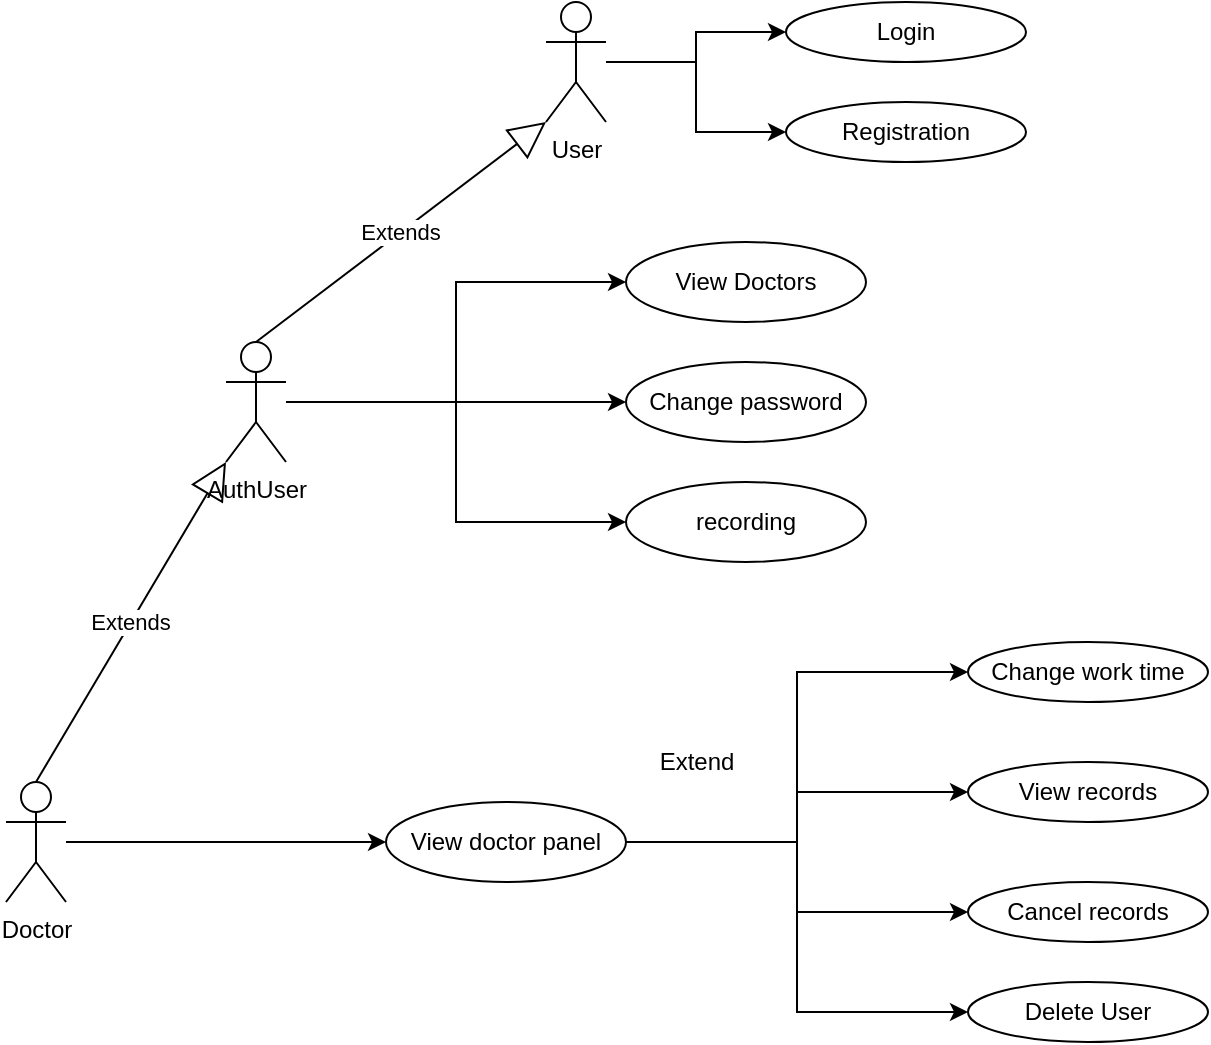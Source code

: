 <mxfile version="14.6.3" type="github">
  <diagram id="39pjnHgzE9A1EJmM_nUC" name="Page-1">
    <mxGraphModel dx="1422" dy="762" grid="1" gridSize="10" guides="1" tooltips="1" connect="1" arrows="1" fold="1" page="1" pageScale="1" pageWidth="827" pageHeight="1169" math="0" shadow="0">
      <root>
        <mxCell id="0" />
        <mxCell id="1" parent="0" />
        <mxCell id="zt45t9UzBJmz-FaGUdx5-2" style="edgeStyle=orthogonalEdgeStyle;rounded=0;orthogonalLoop=1;jettySize=auto;html=1;entryX=0;entryY=0.5;entryDx=0;entryDy=0;" edge="1" parent="1" source="zt45t9UzBJmz-FaGUdx5-3" target="zt45t9UzBJmz-FaGUdx5-37">
          <mxGeometry relative="1" as="geometry" />
        </mxCell>
        <mxCell id="zt45t9UzBJmz-FaGUdx5-3" value="Doctor" style="shape=umlActor;verticalLabelPosition=bottom;verticalAlign=top;html=1;outlineConnect=0;" vertex="1" parent="1">
          <mxGeometry x="100" y="460" width="30" height="60" as="geometry" />
        </mxCell>
        <mxCell id="zt45t9UzBJmz-FaGUdx5-40" style="edgeStyle=orthogonalEdgeStyle;rounded=0;orthogonalLoop=1;jettySize=auto;html=1;entryX=0;entryY=0.5;entryDx=0;entryDy=0;" edge="1" parent="1" source="zt45t9UzBJmz-FaGUdx5-7" target="zt45t9UzBJmz-FaGUdx5-13">
          <mxGeometry relative="1" as="geometry" />
        </mxCell>
        <mxCell id="zt45t9UzBJmz-FaGUdx5-41" style="edgeStyle=orthogonalEdgeStyle;rounded=0;orthogonalLoop=1;jettySize=auto;html=1;entryX=0;entryY=0.5;entryDx=0;entryDy=0;" edge="1" parent="1" source="zt45t9UzBJmz-FaGUdx5-7" target="zt45t9UzBJmz-FaGUdx5-14">
          <mxGeometry relative="1" as="geometry" />
        </mxCell>
        <mxCell id="zt45t9UzBJmz-FaGUdx5-7" value="User" style="shape=umlActor;verticalLabelPosition=bottom;verticalAlign=top;html=1;outlineConnect=0;" vertex="1" parent="1">
          <mxGeometry x="370" y="70" width="30" height="60" as="geometry" />
        </mxCell>
        <mxCell id="zt45t9UzBJmz-FaGUdx5-42" style="edgeStyle=orthogonalEdgeStyle;rounded=0;orthogonalLoop=1;jettySize=auto;html=1;entryX=0;entryY=0.5;entryDx=0;entryDy=0;" edge="1" parent="1" source="zt45t9UzBJmz-FaGUdx5-10" target="zt45t9UzBJmz-FaGUdx5-27">
          <mxGeometry relative="1" as="geometry" />
        </mxCell>
        <mxCell id="zt45t9UzBJmz-FaGUdx5-43" style="edgeStyle=orthogonalEdgeStyle;rounded=0;orthogonalLoop=1;jettySize=auto;html=1;entryX=0;entryY=0.5;entryDx=0;entryDy=0;" edge="1" parent="1" source="zt45t9UzBJmz-FaGUdx5-10" target="zt45t9UzBJmz-FaGUdx5-31">
          <mxGeometry relative="1" as="geometry" />
        </mxCell>
        <mxCell id="zt45t9UzBJmz-FaGUdx5-46" style="edgeStyle=orthogonalEdgeStyle;rounded=0;orthogonalLoop=1;jettySize=auto;html=1;entryX=0;entryY=0.5;entryDx=0;entryDy=0;" edge="1" parent="1" source="zt45t9UzBJmz-FaGUdx5-10" target="zt45t9UzBJmz-FaGUdx5-45">
          <mxGeometry relative="1" as="geometry" />
        </mxCell>
        <mxCell id="zt45t9UzBJmz-FaGUdx5-10" value="AuthUser" style="shape=umlActor;verticalLabelPosition=bottom;verticalAlign=top;html=1;outlineConnect=0;" vertex="1" parent="1">
          <mxGeometry x="210" y="240" width="30" height="60" as="geometry" />
        </mxCell>
        <mxCell id="zt45t9UzBJmz-FaGUdx5-13" value="Login" style="ellipse;whiteSpace=wrap;html=1;" vertex="1" parent="1">
          <mxGeometry x="490" y="70" width="120" height="30" as="geometry" />
        </mxCell>
        <mxCell id="zt45t9UzBJmz-FaGUdx5-14" value="Registration" style="ellipse;whiteSpace=wrap;html=1;" vertex="1" parent="1">
          <mxGeometry x="490" y="120" width="120" height="30" as="geometry" />
        </mxCell>
        <mxCell id="zt45t9UzBJmz-FaGUdx5-18" value="View records" style="ellipse;whiteSpace=wrap;html=1;" vertex="1" parent="1">
          <mxGeometry x="581" y="450" width="120" height="30" as="geometry" />
        </mxCell>
        <mxCell id="zt45t9UzBJmz-FaGUdx5-19" value="Cancel records" style="ellipse;whiteSpace=wrap;html=1;" vertex="1" parent="1">
          <mxGeometry x="581" y="510" width="120" height="30" as="geometry" />
        </mxCell>
        <mxCell id="zt45t9UzBJmz-FaGUdx5-20" value="Delete User" style="ellipse;whiteSpace=wrap;html=1;" vertex="1" parent="1">
          <mxGeometry x="581" y="560" width="120" height="30" as="geometry" />
        </mxCell>
        <mxCell id="zt45t9UzBJmz-FaGUdx5-21" value="Change work time" style="ellipse;whiteSpace=wrap;html=1;" vertex="1" parent="1">
          <mxGeometry x="581" y="390" width="120" height="30" as="geometry" />
        </mxCell>
        <mxCell id="zt45t9UzBJmz-FaGUdx5-22" value="Extends" style="endArrow=block;endSize=16;endFill=0;html=1;entryX=0;entryY=1;entryDx=0;entryDy=0;entryPerimeter=0;exitX=0.5;exitY=0;exitDx=0;exitDy=0;exitPerimeter=0;" edge="1" parent="1" source="zt45t9UzBJmz-FaGUdx5-3" target="zt45t9UzBJmz-FaGUdx5-10">
          <mxGeometry width="160" relative="1" as="geometry">
            <mxPoint x="-150" y="470" as="sourcePoint" />
            <mxPoint x="10" y="470" as="targetPoint" />
          </mxGeometry>
        </mxCell>
        <mxCell id="zt45t9UzBJmz-FaGUdx5-23" value="Extends" style="endArrow=block;endSize=16;endFill=0;html=1;entryX=0;entryY=1;entryDx=0;entryDy=0;entryPerimeter=0;exitX=0.5;exitY=0;exitDx=0;exitDy=0;exitPerimeter=0;" edge="1" parent="1" source="zt45t9UzBJmz-FaGUdx5-10" target="zt45t9UzBJmz-FaGUdx5-7">
          <mxGeometry width="160" relative="1" as="geometry">
            <mxPoint x="20" y="210" as="sourcePoint" />
            <mxPoint x="180" y="210" as="targetPoint" />
          </mxGeometry>
        </mxCell>
        <mxCell id="zt45t9UzBJmz-FaGUdx5-27" value="View Doctors" style="ellipse;whiteSpace=wrap;html=1;" vertex="1" parent="1">
          <mxGeometry x="410" y="190" width="120" height="40" as="geometry" />
        </mxCell>
        <mxCell id="zt45t9UzBJmz-FaGUdx5-31" value="recording" style="ellipse;whiteSpace=wrap;html=1;" vertex="1" parent="1">
          <mxGeometry x="410" y="310" width="120" height="40" as="geometry" />
        </mxCell>
        <mxCell id="zt45t9UzBJmz-FaGUdx5-33" style="edgeStyle=orthogonalEdgeStyle;rounded=0;orthogonalLoop=1;jettySize=auto;html=1;" edge="1" parent="1" source="zt45t9UzBJmz-FaGUdx5-37" target="zt45t9UzBJmz-FaGUdx5-18">
          <mxGeometry relative="1" as="geometry" />
        </mxCell>
        <mxCell id="zt45t9UzBJmz-FaGUdx5-34" style="edgeStyle=orthogonalEdgeStyle;rounded=0;orthogonalLoop=1;jettySize=auto;html=1;entryX=0;entryY=0.5;entryDx=0;entryDy=0;" edge="1" parent="1" source="zt45t9UzBJmz-FaGUdx5-37" target="zt45t9UzBJmz-FaGUdx5-19">
          <mxGeometry relative="1" as="geometry" />
        </mxCell>
        <mxCell id="zt45t9UzBJmz-FaGUdx5-35" style="edgeStyle=orthogonalEdgeStyle;rounded=0;orthogonalLoop=1;jettySize=auto;html=1;entryX=0;entryY=0.5;entryDx=0;entryDy=0;" edge="1" parent="1" source="zt45t9UzBJmz-FaGUdx5-37" target="zt45t9UzBJmz-FaGUdx5-20">
          <mxGeometry relative="1" as="geometry" />
        </mxCell>
        <mxCell id="zt45t9UzBJmz-FaGUdx5-36" style="edgeStyle=orthogonalEdgeStyle;rounded=0;orthogonalLoop=1;jettySize=auto;html=1;entryX=0;entryY=0.5;entryDx=0;entryDy=0;" edge="1" parent="1" source="zt45t9UzBJmz-FaGUdx5-37" target="zt45t9UzBJmz-FaGUdx5-21">
          <mxGeometry relative="1" as="geometry" />
        </mxCell>
        <mxCell id="zt45t9UzBJmz-FaGUdx5-37" value="View doctor panel" style="ellipse;whiteSpace=wrap;html=1;" vertex="1" parent="1">
          <mxGeometry x="290" y="470" width="120" height="40" as="geometry" />
        </mxCell>
        <mxCell id="zt45t9UzBJmz-FaGUdx5-38" value="Extend" style="text;html=1;align=center;verticalAlign=middle;resizable=0;points=[];autosize=1;" vertex="1" parent="1">
          <mxGeometry x="420" y="440" width="50" height="20" as="geometry" />
        </mxCell>
        <mxCell id="zt45t9UzBJmz-FaGUdx5-45" value="Change password" style="ellipse;whiteSpace=wrap;html=1;" vertex="1" parent="1">
          <mxGeometry x="410" y="250" width="120" height="40" as="geometry" />
        </mxCell>
      </root>
    </mxGraphModel>
  </diagram>
</mxfile>
